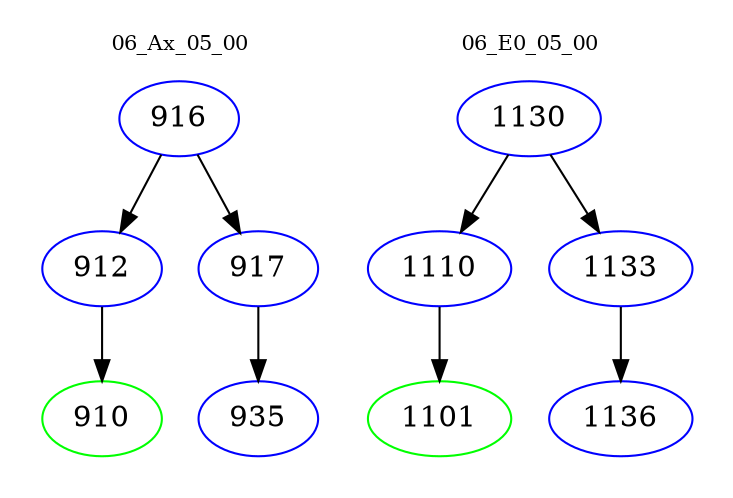 digraph{
subgraph cluster_0 {
color = white
label = "06_Ax_05_00";
fontsize=10;
T0_916 [label="916", color="blue"]
T0_916 -> T0_912 [color="black"]
T0_912 [label="912", color="blue"]
T0_912 -> T0_910 [color="black"]
T0_910 [label="910", color="green"]
T0_916 -> T0_917 [color="black"]
T0_917 [label="917", color="blue"]
T0_917 -> T0_935 [color="black"]
T0_935 [label="935", color="blue"]
}
subgraph cluster_1 {
color = white
label = "06_E0_05_00";
fontsize=10;
T1_1130 [label="1130", color="blue"]
T1_1130 -> T1_1110 [color="black"]
T1_1110 [label="1110", color="blue"]
T1_1110 -> T1_1101 [color="black"]
T1_1101 [label="1101", color="green"]
T1_1130 -> T1_1133 [color="black"]
T1_1133 [label="1133", color="blue"]
T1_1133 -> T1_1136 [color="black"]
T1_1136 [label="1136", color="blue"]
}
}
